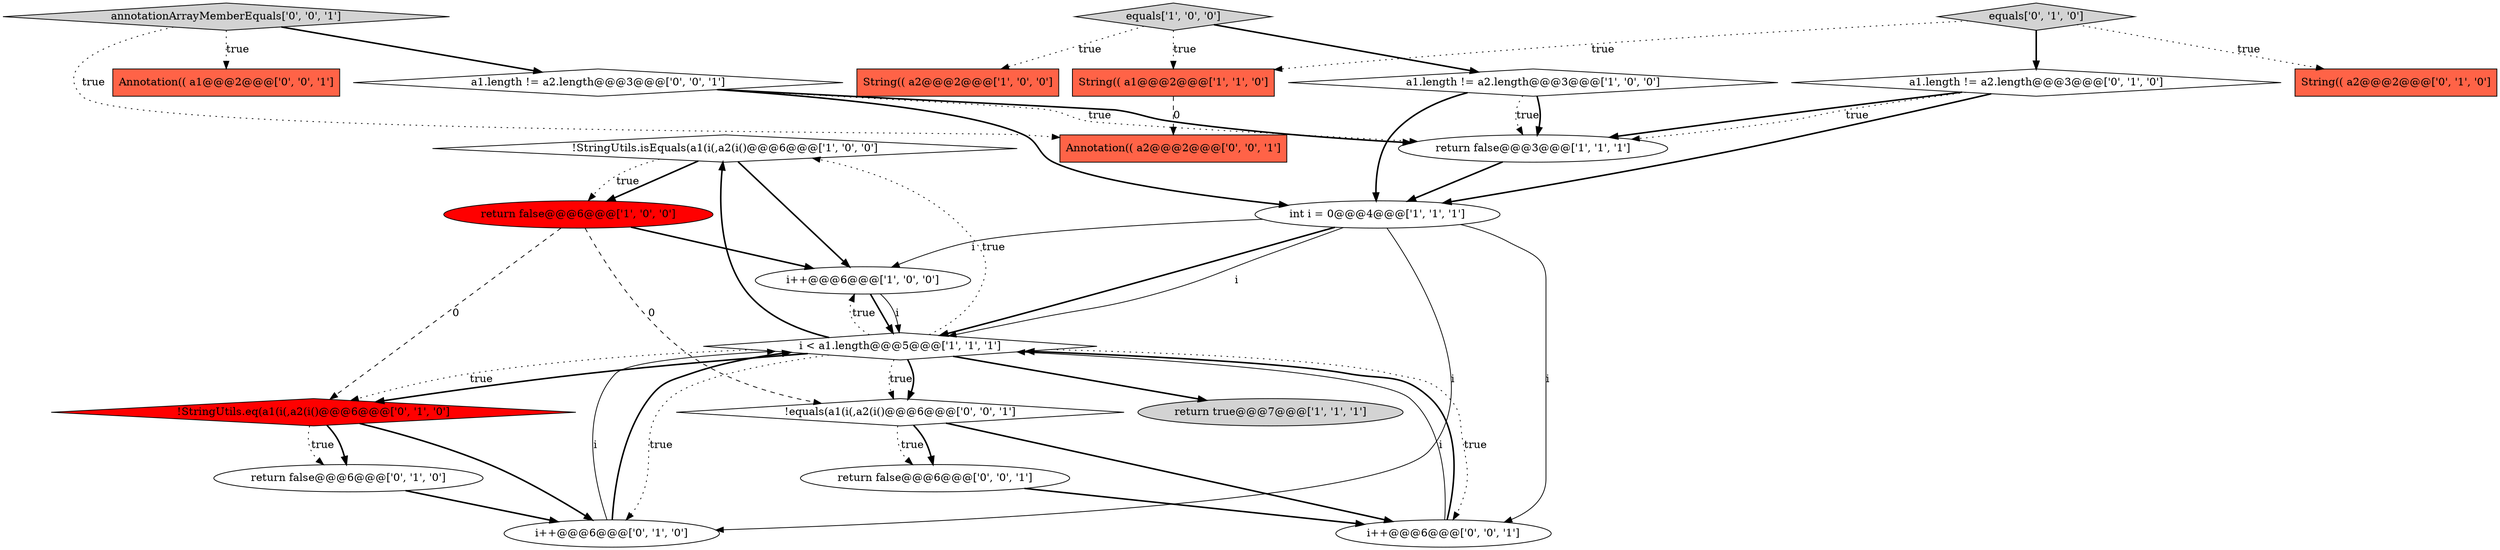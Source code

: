 digraph {
1 [style = filled, label = "!StringUtils.isEquals(a1(i(,a2(i()@@@6@@@['1', '0', '0']", fillcolor = white, shape = diamond image = "AAA0AAABBB1BBB"];
14 [style = filled, label = "a1.length != a2.length@@@3@@@['0', '1', '0']", fillcolor = white, shape = diamond image = "AAA0AAABBB2BBB"];
0 [style = filled, label = "i++@@@6@@@['1', '0', '0']", fillcolor = white, shape = ellipse image = "AAA0AAABBB1BBB"];
7 [style = filled, label = "String(( a1@@@2@@@['1', '1', '0']", fillcolor = tomato, shape = box image = "AAA0AAABBB1BBB"];
3 [style = filled, label = "String(( a2@@@2@@@['1', '0', '0']", fillcolor = tomato, shape = box image = "AAA0AAABBB1BBB"];
10 [style = filled, label = "equals['1', '0', '0']", fillcolor = lightgray, shape = diamond image = "AAA0AAABBB1BBB"];
20 [style = filled, label = "i++@@@6@@@['0', '0', '1']", fillcolor = white, shape = ellipse image = "AAA0AAABBB3BBB"];
2 [style = filled, label = "return true@@@7@@@['1', '1', '1']", fillcolor = lightgray, shape = ellipse image = "AAA0AAABBB1BBB"];
17 [style = filled, label = "a1.length != a2.length@@@3@@@['0', '0', '1']", fillcolor = white, shape = diamond image = "AAA0AAABBB3BBB"];
23 [style = filled, label = "annotationArrayMemberEquals['0', '0', '1']", fillcolor = lightgray, shape = diamond image = "AAA0AAABBB3BBB"];
5 [style = filled, label = "return false@@@6@@@['1', '0', '0']", fillcolor = red, shape = ellipse image = "AAA1AAABBB1BBB"];
11 [style = filled, label = "i++@@@6@@@['0', '1', '0']", fillcolor = white, shape = ellipse image = "AAA0AAABBB2BBB"];
6 [style = filled, label = "return false@@@3@@@['1', '1', '1']", fillcolor = white, shape = ellipse image = "AAA0AAABBB1BBB"];
8 [style = filled, label = "i < a1.length@@@5@@@['1', '1', '1']", fillcolor = white, shape = diamond image = "AAA0AAABBB1BBB"];
19 [style = filled, label = "Annotation(( a1@@@2@@@['0', '0', '1']", fillcolor = tomato, shape = box image = "AAA0AAABBB3BBB"];
9 [style = filled, label = "int i = 0@@@4@@@['1', '1', '1']", fillcolor = white, shape = ellipse image = "AAA0AAABBB1BBB"];
12 [style = filled, label = "equals['0', '1', '0']", fillcolor = lightgray, shape = diamond image = "AAA0AAABBB2BBB"];
22 [style = filled, label = "Annotation(( a2@@@2@@@['0', '0', '1']", fillcolor = tomato, shape = box image = "AAA0AAABBB3BBB"];
4 [style = filled, label = "a1.length != a2.length@@@3@@@['1', '0', '0']", fillcolor = white, shape = diamond image = "AAA0AAABBB1BBB"];
13 [style = filled, label = "String(( a2@@@2@@@['0', '1', '0']", fillcolor = tomato, shape = box image = "AAA0AAABBB2BBB"];
21 [style = filled, label = "!equals(a1(i(,a2(i()@@@6@@@['0', '0', '1']", fillcolor = white, shape = diamond image = "AAA0AAABBB3BBB"];
16 [style = filled, label = "!StringUtils.eq(a1(i(,a2(i()@@@6@@@['0', '1', '0']", fillcolor = red, shape = diamond image = "AAA1AAABBB2BBB"];
15 [style = filled, label = "return false@@@6@@@['0', '1', '0']", fillcolor = white, shape = ellipse image = "AAA0AAABBB2BBB"];
18 [style = filled, label = "return false@@@6@@@['0', '0', '1']", fillcolor = white, shape = ellipse image = "AAA0AAABBB3BBB"];
4->6 [style = dotted, label="true"];
1->5 [style = bold, label=""];
4->9 [style = bold, label=""];
8->16 [style = bold, label=""];
16->15 [style = bold, label=""];
9->0 [style = solid, label="i"];
20->8 [style = solid, label="i"];
16->11 [style = bold, label=""];
8->21 [style = dotted, label="true"];
23->22 [style = dotted, label="true"];
17->6 [style = bold, label=""];
17->6 [style = dotted, label="true"];
21->18 [style = dotted, label="true"];
4->6 [style = bold, label=""];
17->9 [style = bold, label=""];
8->16 [style = dotted, label="true"];
10->3 [style = dotted, label="true"];
1->0 [style = bold, label=""];
23->19 [style = dotted, label="true"];
9->8 [style = bold, label=""];
21->18 [style = bold, label=""];
9->11 [style = solid, label="i"];
5->16 [style = dashed, label="0"];
8->1 [style = dotted, label="true"];
8->1 [style = bold, label=""];
18->20 [style = bold, label=""];
20->8 [style = bold, label=""];
12->13 [style = dotted, label="true"];
21->20 [style = bold, label=""];
15->11 [style = bold, label=""];
8->2 [style = bold, label=""];
5->0 [style = bold, label=""];
11->8 [style = solid, label="i"];
0->8 [style = bold, label=""];
12->14 [style = bold, label=""];
0->8 [style = solid, label="i"];
10->4 [style = bold, label=""];
5->21 [style = dashed, label="0"];
8->11 [style = dotted, label="true"];
8->21 [style = bold, label=""];
10->7 [style = dotted, label="true"];
11->8 [style = bold, label=""];
14->9 [style = bold, label=""];
8->0 [style = dotted, label="true"];
8->20 [style = dotted, label="true"];
23->17 [style = bold, label=""];
9->8 [style = solid, label="i"];
9->20 [style = solid, label="i"];
6->9 [style = bold, label=""];
12->7 [style = dotted, label="true"];
7->22 [style = dashed, label="0"];
14->6 [style = bold, label=""];
1->5 [style = dotted, label="true"];
16->15 [style = dotted, label="true"];
14->6 [style = dotted, label="true"];
}
